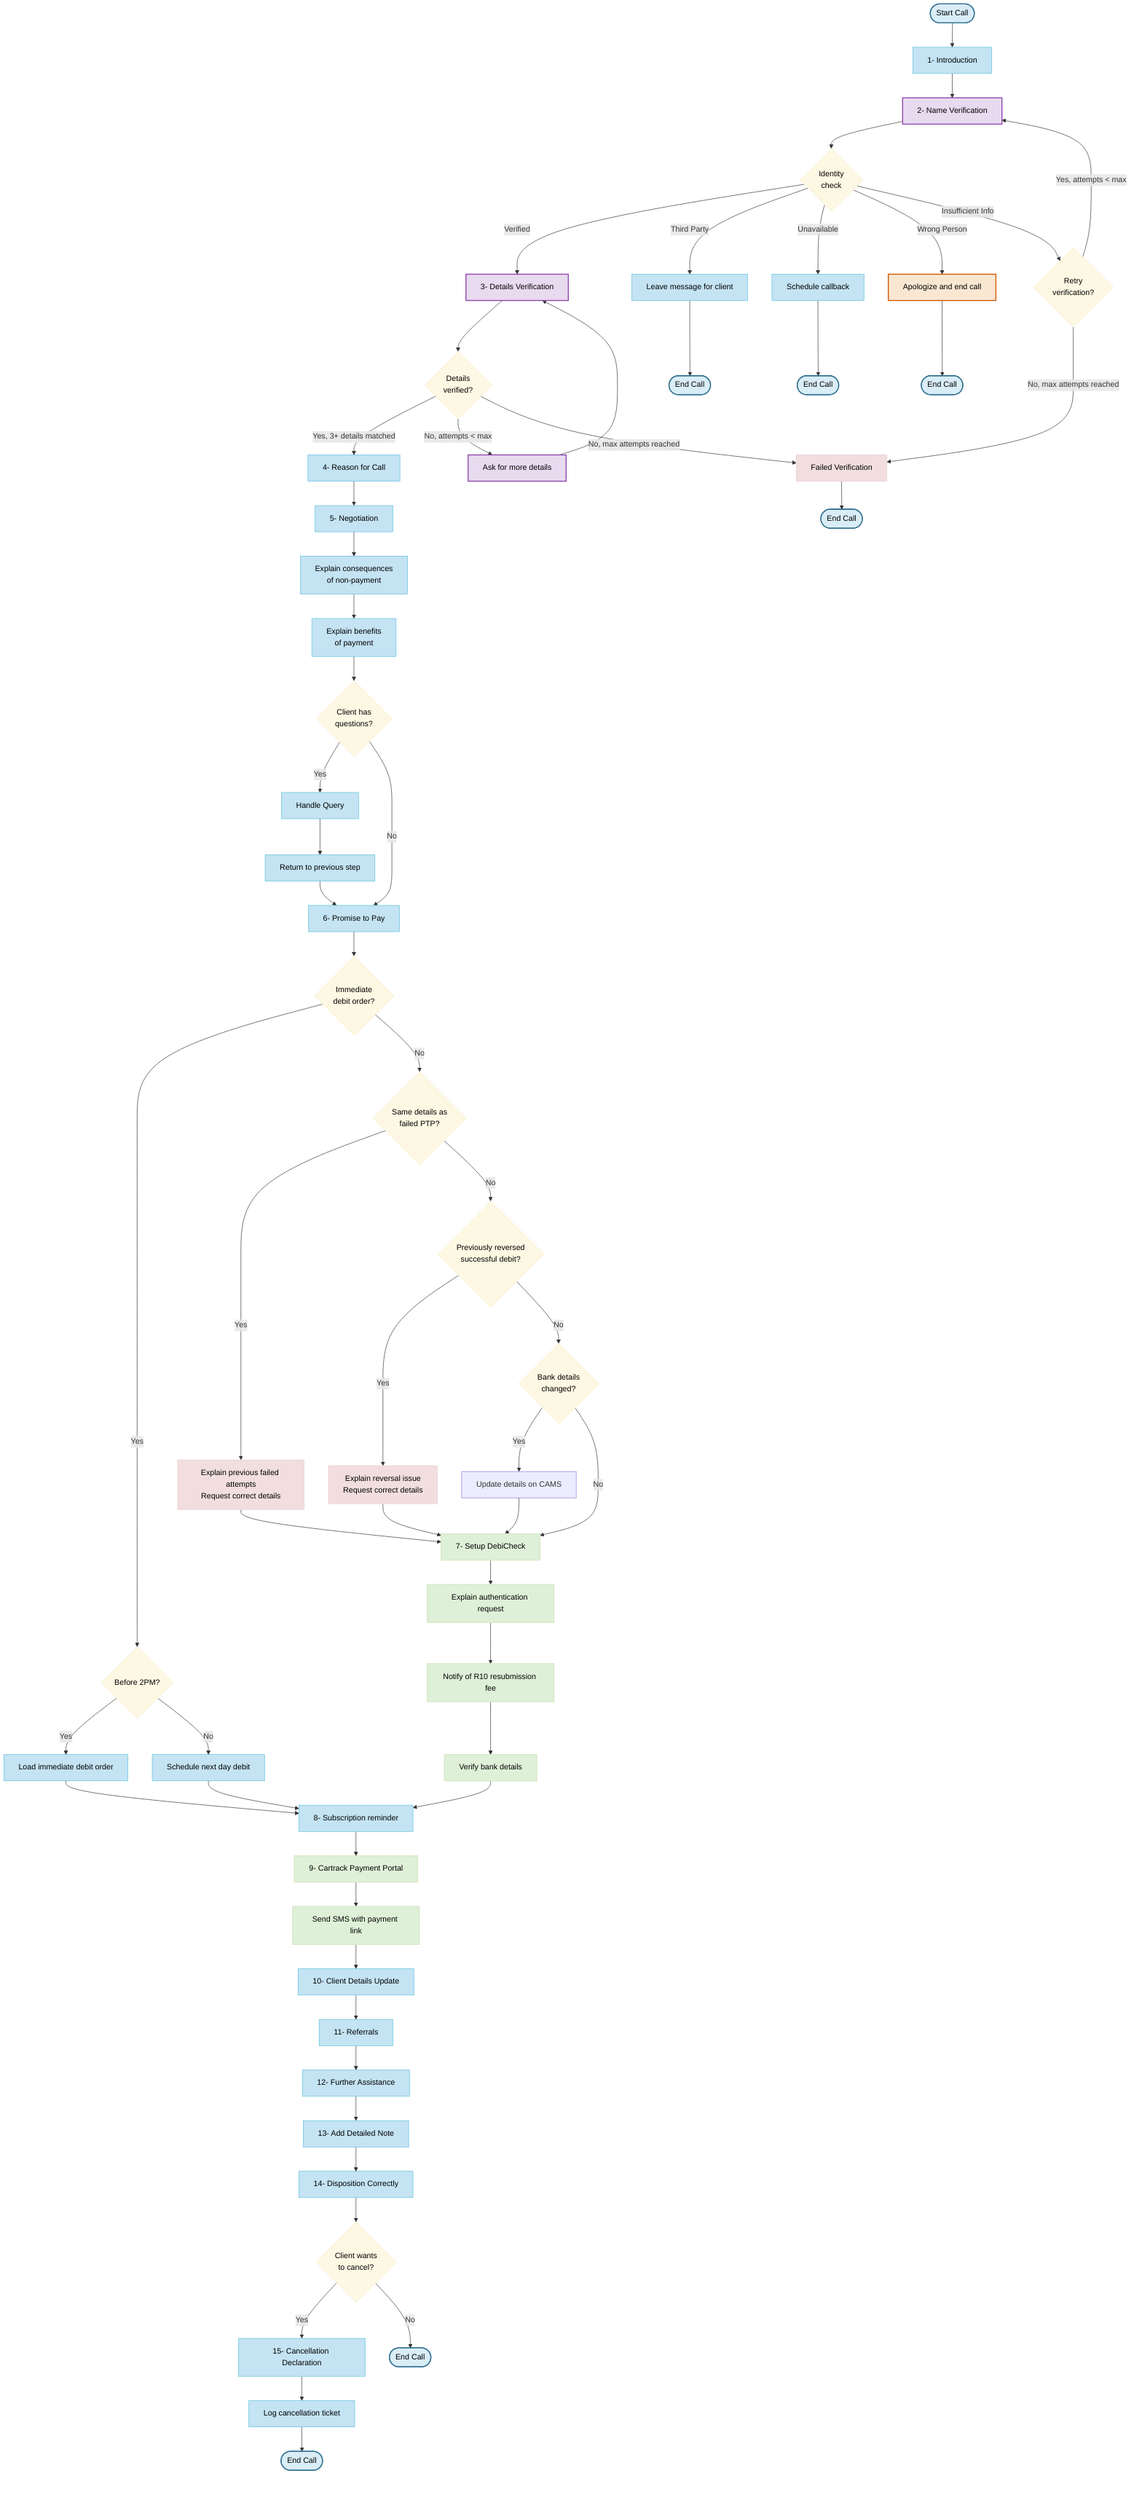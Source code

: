 flowchart TD
    Start([Start Call]) --> Intro[1- Introduction]
    Intro --> NameVerification[2- Name Verification]
    
    NameVerification --> NameCheck{Identity\ncheck}
    NameCheck -->|Verified| DetailsVerification[3- Details Verification]
    NameCheck -->|Third Party| ThirdParty[Leave message for client]
    NameCheck -->|Unavailable| NotAvailable[Schedule callback]
    NameCheck -->|Wrong Person| WrongPerson[Apologize and end call]
    NameCheck -->|Insufficient Info| NameRetry{Retry\nverification?}
    
    NameRetry -->|Yes, attempts < max| NameVerification
    NameRetry -->|No, max attempts reached| FailedVerification[Failed Verification]
    
    DetailsVerification --> DetailsCheck{Details\nverified?}
    DetailsCheck -->|Yes, 3+ details matched| ReasonForCall[4- Reason for Call]
    DetailsCheck -->|No, attempts < max| DetailsRetry[Ask for more details]
    DetailsCheck -->|No, max attempts reached| FailedVerification
    
    DetailsRetry --> DetailsVerification
    
    ReasonForCall --> Negotiation[5- Negotiation]
    Negotiation --> Consequences[Explain consequences\nof non-payment]
    Consequences --> Benefits[Explain benefits\nof payment]
    Benefits --> QueryCheck{Client has\nquestions?}
    
    QueryCheck -->|Yes| QueryHandler[Handle Query]
    QueryCheck -->|No| PTP[6- Promise to Pay]
    
    QueryHandler --> ReturnToPrevious[Return to previous step]
    ReturnToPrevious --> PTP
    
    PTP --> PaymentOption{Immediate\ndebit order?}
    
    PaymentOption -->|Yes| CheckTime{Before 2PM?}
    CheckTime -->|Yes| ImmediateDebit[Load immediate debit order]
    CheckTime -->|No| NextDayDebit[Schedule next day debit]
    
    PaymentOption -->|No| CheckBankDetails{Same details as\nfailed PTP?}
    
    CheckBankDetails -->|Yes| FailedPTPMessage[Explain previous failed attempts\nRequest correct details]
    CheckBankDetails -->|No| CheckReversalHistory{Previously reversed\nsuccessful debit?}
    
    CheckReversalHistory -->|Yes| ReversalMessage[Explain reversal issue\nRequest correct details]
    CheckReversalHistory -->|No| BankDetailsChanged{Bank details\nchanged?}
    
    BankDetailsChanged -->|Yes| UpdateCAMS[Update details on CAMS]
    BankDetailsChanged -->|No| DebiCheckProcess[7- Setup DebiCheck]
    
    FailedPTPMessage --> DebiCheckProcess
    ReversalMessage --> DebiCheckProcess
    UpdateCAMS --> DebiCheckProcess
    
    DebiCheckProcess --> ExplainAuthentication[Explain authentication request]
    ExplainAuthentication --> NotifyFee[Notify of R10 resubmission fee]
    NotifyFee --> VerifyBankDetails[Verify bank details]
    
    ImmediateDebit --> Subscription[8- Subscription reminder]
    NextDayDebit --> Subscription
    VerifyBankDetails --> Subscription
    
    Subscription --> PaymentPortal[9- Cartrack Payment Portal]
    PaymentPortal --> SendSMS[Send SMS with payment link]
    
    SendSMS --> ClientUpdate[10- Client Details Update]
    ClientUpdate --> Referrals[11- Referrals]
    
    Referrals --> FurtherAssistance[12- Further Assistance]
    FurtherAssistance --> DetailedNote[13- Add Detailed Note]
    DetailedNote --> Disposition[14- Disposition Correctly]
    
    Disposition --> CancellationQuery{Client wants\nto cancel?}
    CancellationQuery -->|Yes| Cancellation[15- Cancellation Declaration]
    CancellationQuery -->|No| EndCall1([End Call])
    
    Cancellation --> LogTicket[Log cancellation ticket]
    LogTicket --> EndCall2([End Call])
    
    ThirdParty --> EndCall3([End Call])
    NotAvailable --> EndCall4([End Call])
    WrongPerson --> EndCall5([End Call])
    FailedVerification --> EndCall6([End Call])
    
    classDef process fill:#c4e3f3,stroke:#5bc0de,stroke-width:1px,color:#000000;
    classDef decision fill:#fcf8e3,stroke:#faebcc,stroke-width:1px,color:#000000;
    classDef terminal fill:#d9edf7,stroke:#31708f,stroke-width:2px,color:#000000;
    classDef alert fill:#f2dede,stroke:#ebccd1,stroke-width:1px,color:#000000;
    classDef highlight fill:#dff0d8,stroke:#d6e9c6,stroke-width:2px,color:#000000;
    classDef verification fill:#e8daef,stroke:#8e44ad,stroke-width:2px,color:#000000;
    classDef wrongPerson fill:#f9e7d2,stroke:#d35400,stroke-width:2px,color:#000000;
    
    class Start,EndCall1,EndCall2,EndCall3,EndCall4,EndCall5,EndCall6 terminal;
    class NameCheck,DetailsCheck,NameRetry,PaymentOption,CheckTime,CheckBankDetails,CheckReversalHistory,BankDetailsChanged,CancellationQuery,QueryCheck decision;
    class FailedPTPMessage,ReversalMessage,FailedVerification alert;
    class DebiCheckProcess,ExplainAuthentication,NotifyFee,VerifyBankDetails,PaymentPortal,SendSMS highlight;
    class NameVerification,DetailsVerification,DetailsRetry verification;
    class WrongPerson wrongPerson;
    class Intro,ReasonForCall,Negotiation,Consequences,Benefits,PTP,ImmediateDebit,NextDayDebit,Subscription,ClientUpdate,Referrals,FurtherAssistance,DetailedNote,Disposition,Cancellation,LogTicket,ThirdParty,NotAvailable,QueryHandler,ReturnToPrevious process;